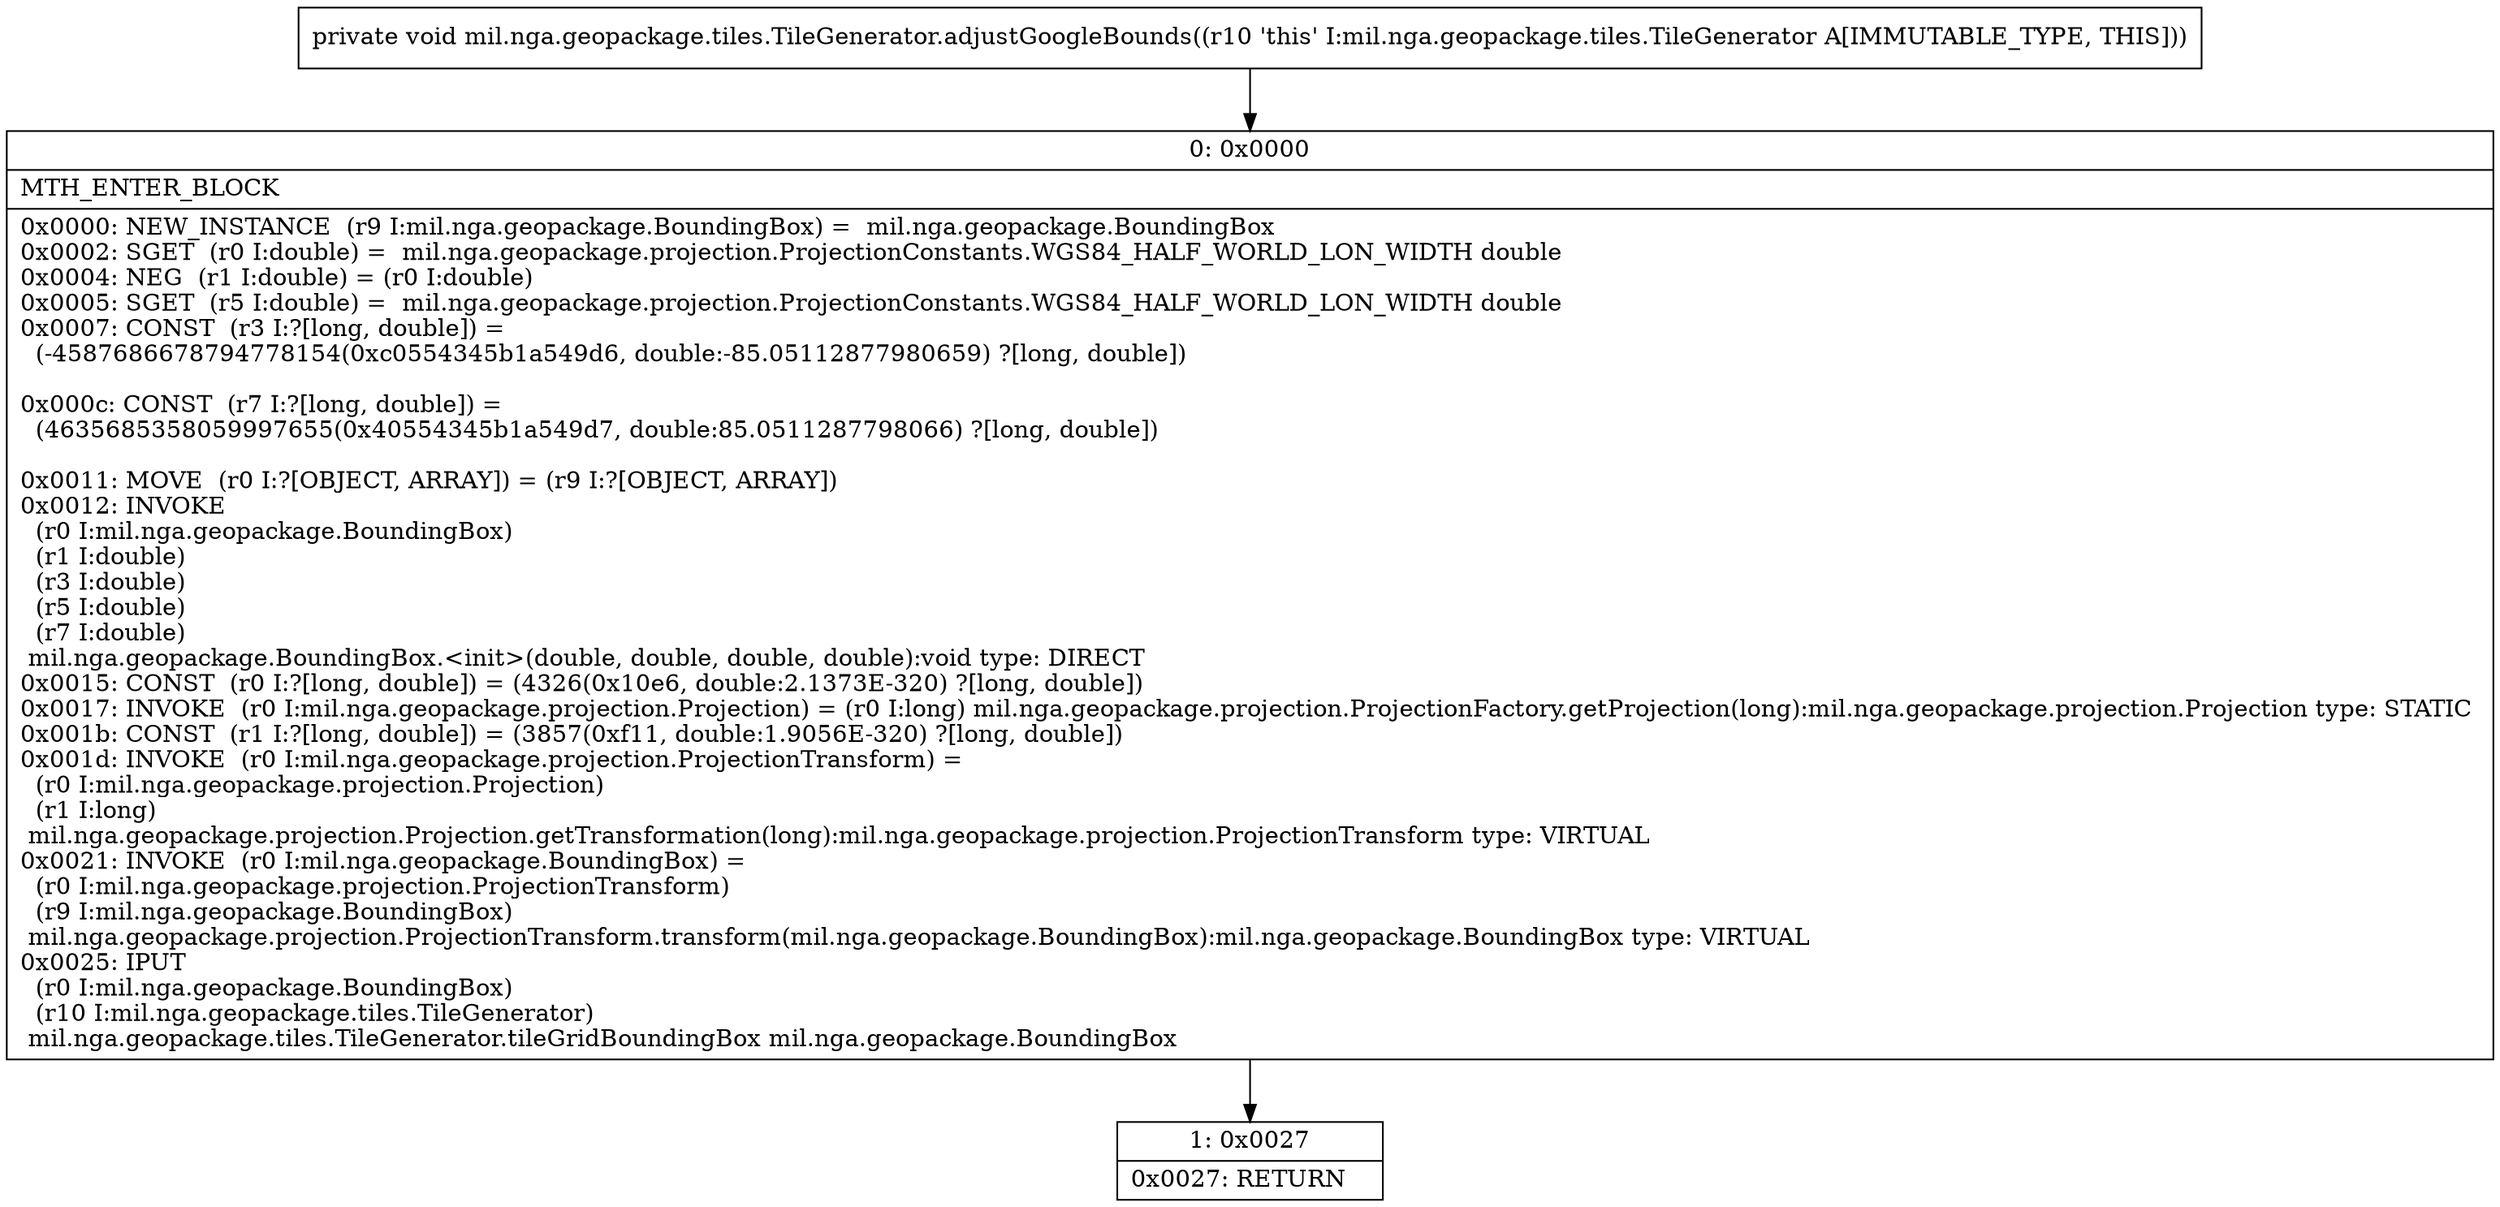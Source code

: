 digraph "CFG formil.nga.geopackage.tiles.TileGenerator.adjustGoogleBounds()V" {
Node_0 [shape=record,label="{0\:\ 0x0000|MTH_ENTER_BLOCK\l|0x0000: NEW_INSTANCE  (r9 I:mil.nga.geopackage.BoundingBox) =  mil.nga.geopackage.BoundingBox \l0x0002: SGET  (r0 I:double) =  mil.nga.geopackage.projection.ProjectionConstants.WGS84_HALF_WORLD_LON_WIDTH double \l0x0004: NEG  (r1 I:double) = (r0 I:double) \l0x0005: SGET  (r5 I:double) =  mil.nga.geopackage.projection.ProjectionConstants.WGS84_HALF_WORLD_LON_WIDTH double \l0x0007: CONST  (r3 I:?[long, double]) = \l  (\-4587686678794778154(0xc0554345b1a549d6, double:\-85.05112877980659) ?[long, double])\l \l0x000c: CONST  (r7 I:?[long, double]) = \l  (4635685358059997655(0x40554345b1a549d7, double:85.0511287798066) ?[long, double])\l \l0x0011: MOVE  (r0 I:?[OBJECT, ARRAY]) = (r9 I:?[OBJECT, ARRAY]) \l0x0012: INVOKE  \l  (r0 I:mil.nga.geopackage.BoundingBox)\l  (r1 I:double)\l  (r3 I:double)\l  (r5 I:double)\l  (r7 I:double)\l mil.nga.geopackage.BoundingBox.\<init\>(double, double, double, double):void type: DIRECT \l0x0015: CONST  (r0 I:?[long, double]) = (4326(0x10e6, double:2.1373E\-320) ?[long, double]) \l0x0017: INVOKE  (r0 I:mil.nga.geopackage.projection.Projection) = (r0 I:long) mil.nga.geopackage.projection.ProjectionFactory.getProjection(long):mil.nga.geopackage.projection.Projection type: STATIC \l0x001b: CONST  (r1 I:?[long, double]) = (3857(0xf11, double:1.9056E\-320) ?[long, double]) \l0x001d: INVOKE  (r0 I:mil.nga.geopackage.projection.ProjectionTransform) = \l  (r0 I:mil.nga.geopackage.projection.Projection)\l  (r1 I:long)\l mil.nga.geopackage.projection.Projection.getTransformation(long):mil.nga.geopackage.projection.ProjectionTransform type: VIRTUAL \l0x0021: INVOKE  (r0 I:mil.nga.geopackage.BoundingBox) = \l  (r0 I:mil.nga.geopackage.projection.ProjectionTransform)\l  (r9 I:mil.nga.geopackage.BoundingBox)\l mil.nga.geopackage.projection.ProjectionTransform.transform(mil.nga.geopackage.BoundingBox):mil.nga.geopackage.BoundingBox type: VIRTUAL \l0x0025: IPUT  \l  (r0 I:mil.nga.geopackage.BoundingBox)\l  (r10 I:mil.nga.geopackage.tiles.TileGenerator)\l mil.nga.geopackage.tiles.TileGenerator.tileGridBoundingBox mil.nga.geopackage.BoundingBox \l}"];
Node_1 [shape=record,label="{1\:\ 0x0027|0x0027: RETURN   \l}"];
MethodNode[shape=record,label="{private void mil.nga.geopackage.tiles.TileGenerator.adjustGoogleBounds((r10 'this' I:mil.nga.geopackage.tiles.TileGenerator A[IMMUTABLE_TYPE, THIS])) }"];
MethodNode -> Node_0;
Node_0 -> Node_1;
}

